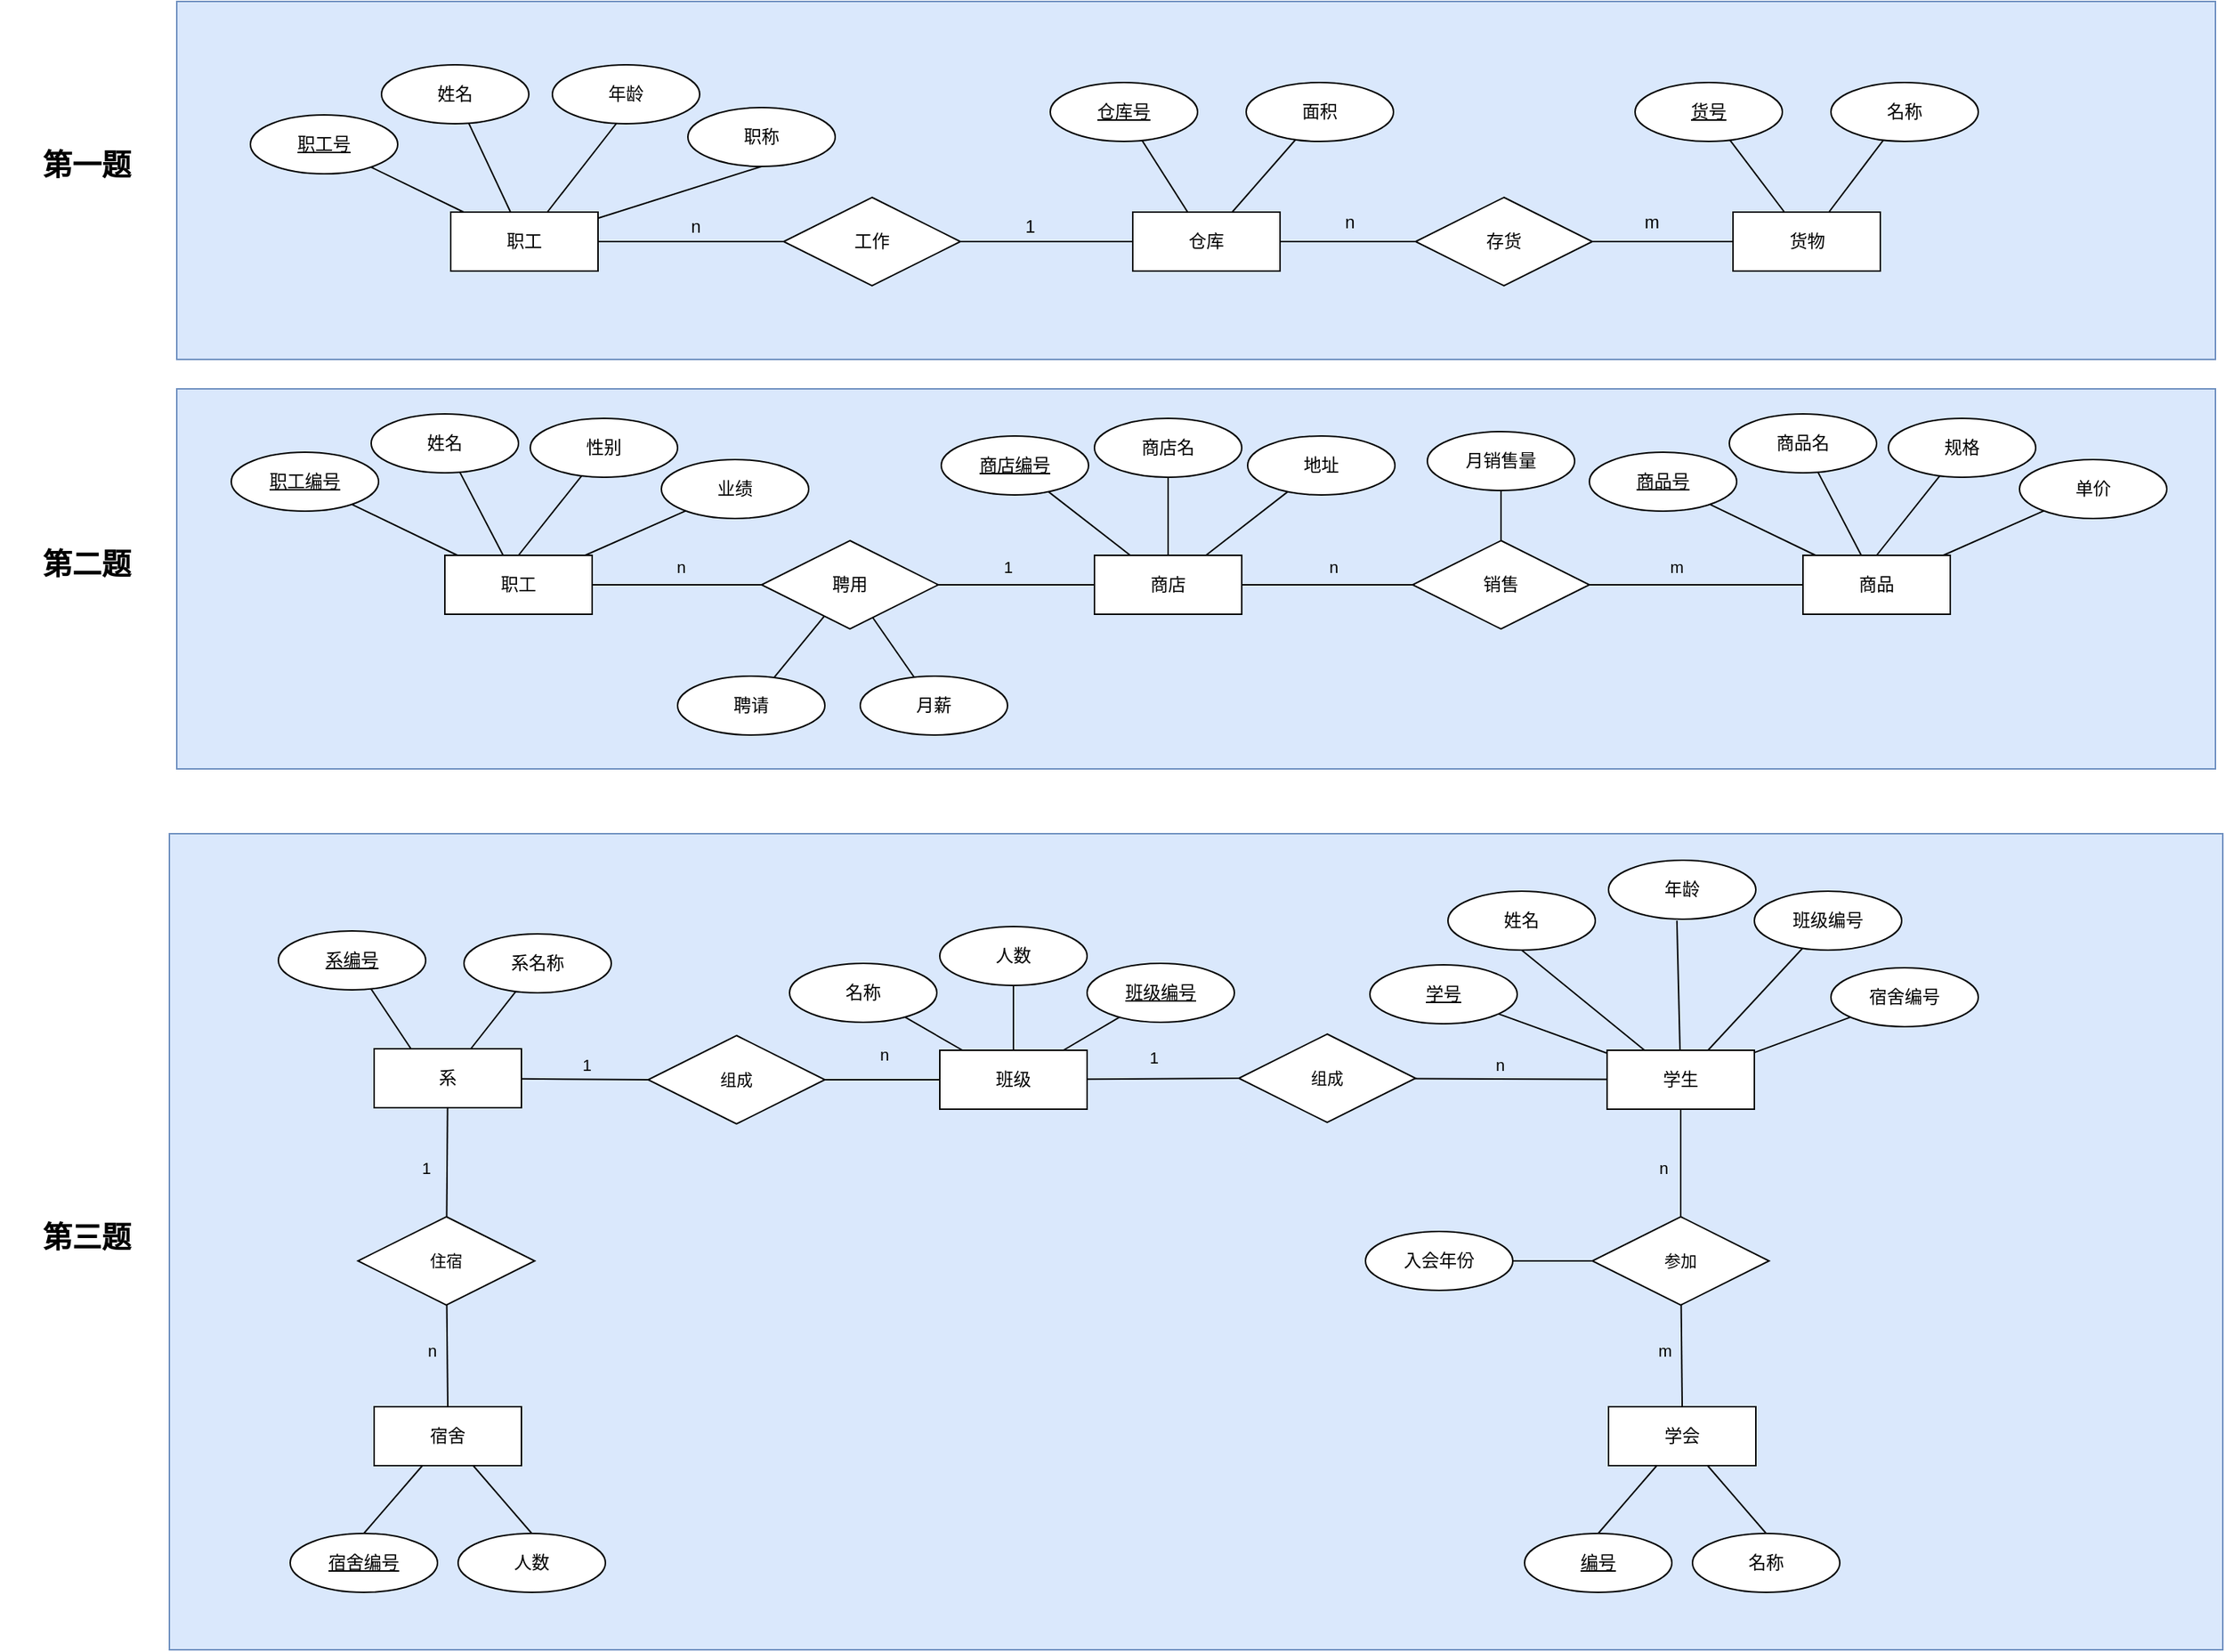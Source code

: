 <mxfile version="22.0.4" type="github">
  <diagram id="R2lEEEUBdFMjLlhIrx00" name="Page-1">
    <mxGraphModel dx="3280" dy="1222" grid="0" gridSize="10" guides="1" tooltips="1" connect="1" arrows="1" fold="1" page="0" pageScale="1" pageWidth="850" pageHeight="1100" math="0" shadow="0" extFonts="Permanent Marker^https://fonts.googleapis.com/css?family=Permanent+Marker">
      <root>
        <mxCell id="0" />
        <mxCell id="1" parent="0" />
        <mxCell id="yNepVTyXVlZ3SeK7l-Qs-6" value="" style="rounded=0;whiteSpace=wrap;html=1;fillColor=#dae8fc;strokeColor=#6c8ebf;" vertex="1" parent="1">
          <mxGeometry x="-1083" y="691" width="1394" height="554" as="geometry" />
        </mxCell>
        <mxCell id="yNepVTyXVlZ3SeK7l-Qs-5" value="" style="rounded=0;whiteSpace=wrap;html=1;fillColor=#dae8fc;strokeColor=#6c8ebf;" vertex="1" parent="1">
          <mxGeometry x="-1078" y="389" width="1384" height="258" as="geometry" />
        </mxCell>
        <mxCell id="yNepVTyXVlZ3SeK7l-Qs-4" value="" style="rounded=0;whiteSpace=wrap;html=1;fillColor=#dae8fc;strokeColor=#6c8ebf;" vertex="1" parent="1">
          <mxGeometry x="-1078" y="126" width="1384" height="243" as="geometry" />
        </mxCell>
        <mxCell id="lbiJdHwen5PBFrmT2Bng-1" value="仓库号" style="ellipse;whiteSpace=wrap;html=1;align=center;fontStyle=4" parent="1" vertex="1">
          <mxGeometry x="-485" y="181" width="100" height="40" as="geometry" />
        </mxCell>
        <mxCell id="lbiJdHwen5PBFrmT2Bng-4" style="rounded=0;orthogonalLoop=1;jettySize=auto;html=1;endArrow=none;endFill=0;" parent="1" source="lbiJdHwen5PBFrmT2Bng-2" target="lbiJdHwen5PBFrmT2Bng-1" edge="1">
          <mxGeometry relative="1" as="geometry" />
        </mxCell>
        <mxCell id="lbiJdHwen5PBFrmT2Bng-6" style="rounded=0;orthogonalLoop=1;jettySize=auto;html=1;endArrow=none;endFill=0;" parent="1" source="lbiJdHwen5PBFrmT2Bng-2" target="lbiJdHwen5PBFrmT2Bng-3" edge="1">
          <mxGeometry relative="1" as="geometry" />
        </mxCell>
        <mxCell id="lbiJdHwen5PBFrmT2Bng-30" style="edgeStyle=orthogonalEdgeStyle;rounded=0;orthogonalLoop=1;jettySize=auto;html=1;endArrow=none;endFill=0;" parent="1" source="lbiJdHwen5PBFrmT2Bng-2" target="lbiJdHwen5PBFrmT2Bng-29" edge="1">
          <mxGeometry relative="1" as="geometry">
            <mxPoint x="-270" y="291" as="targetPoint" />
          </mxGeometry>
        </mxCell>
        <mxCell id="lbiJdHwen5PBFrmT2Bng-2" value="仓库" style="whiteSpace=wrap;html=1;align=center;" parent="1" vertex="1">
          <mxGeometry x="-429" y="269" width="100" height="40" as="geometry" />
        </mxCell>
        <mxCell id="lbiJdHwen5PBFrmT2Bng-3" value="面积" style="ellipse;whiteSpace=wrap;html=1;align=center;" parent="1" vertex="1">
          <mxGeometry x="-352" y="181" width="100" height="40" as="geometry" />
        </mxCell>
        <mxCell id="lbiJdHwen5PBFrmT2Bng-7" value="货号" style="ellipse;whiteSpace=wrap;html=1;align=center;fontStyle=4" parent="1" vertex="1">
          <mxGeometry x="-88" y="181" width="100" height="40" as="geometry" />
        </mxCell>
        <mxCell id="lbiJdHwen5PBFrmT2Bng-8" style="rounded=0;orthogonalLoop=1;jettySize=auto;html=1;endArrow=none;endFill=0;" parent="1" source="lbiJdHwen5PBFrmT2Bng-10" target="lbiJdHwen5PBFrmT2Bng-7" edge="1">
          <mxGeometry relative="1" as="geometry" />
        </mxCell>
        <mxCell id="lbiJdHwen5PBFrmT2Bng-9" style="rounded=0;orthogonalLoop=1;jettySize=auto;html=1;endArrow=none;endFill=0;" parent="1" source="lbiJdHwen5PBFrmT2Bng-10" target="lbiJdHwen5PBFrmT2Bng-11" edge="1">
          <mxGeometry relative="1" as="geometry" />
        </mxCell>
        <mxCell id="lbiJdHwen5PBFrmT2Bng-10" value="货物" style="whiteSpace=wrap;html=1;align=center;" parent="1" vertex="1">
          <mxGeometry x="-21.5" y="269" width="100" height="40" as="geometry" />
        </mxCell>
        <mxCell id="lbiJdHwen5PBFrmT2Bng-11" value="名称" style="ellipse;whiteSpace=wrap;html=1;align=center;" parent="1" vertex="1">
          <mxGeometry x="45" y="181" width="100" height="40" as="geometry" />
        </mxCell>
        <mxCell id="lbiJdHwen5PBFrmT2Bng-31" style="edgeStyle=orthogonalEdgeStyle;rounded=0;orthogonalLoop=1;jettySize=auto;html=1;entryX=0;entryY=0.5;entryDx=0;entryDy=0;endArrow=none;endFill=0;" parent="1" source="lbiJdHwen5PBFrmT2Bng-29" target="lbiJdHwen5PBFrmT2Bng-10" edge="1">
          <mxGeometry relative="1" as="geometry" />
        </mxCell>
        <mxCell id="lbiJdHwen5PBFrmT2Bng-29" value="存货" style="shape=rhombus;perimeter=rhombusPerimeter;whiteSpace=wrap;html=1;align=center;" parent="1" vertex="1">
          <mxGeometry x="-237" y="259" width="120" height="60" as="geometry" />
        </mxCell>
        <mxCell id="lbiJdHwen5PBFrmT2Bng-33" style="edgeStyle=orthogonalEdgeStyle;rounded=0;orthogonalLoop=1;jettySize=auto;html=1;endArrow=none;endFill=0;" parent="1" source="lbiJdHwen5PBFrmT2Bng-32" target="lbiJdHwen5PBFrmT2Bng-2" edge="1">
          <mxGeometry relative="1" as="geometry" />
        </mxCell>
        <mxCell id="lbiJdHwen5PBFrmT2Bng-32" value="工作" style="shape=rhombus;perimeter=rhombusPerimeter;whiteSpace=wrap;html=1;align=center;" parent="1" vertex="1">
          <mxGeometry x="-666" y="259" width="120" height="60" as="geometry" />
        </mxCell>
        <mxCell id="lbiJdHwen5PBFrmT2Bng-34" value="职工号" style="ellipse;whiteSpace=wrap;html=1;align=center;fontStyle=4" parent="1" vertex="1">
          <mxGeometry x="-1028" y="203" width="100" height="40" as="geometry" />
        </mxCell>
        <mxCell id="lbiJdHwen5PBFrmT2Bng-35" style="rounded=0;orthogonalLoop=1;jettySize=auto;html=1;endArrow=none;endFill=0;" parent="1" source="lbiJdHwen5PBFrmT2Bng-39" target="lbiJdHwen5PBFrmT2Bng-34" edge="1">
          <mxGeometry relative="1" as="geometry" />
        </mxCell>
        <mxCell id="lbiJdHwen5PBFrmT2Bng-36" style="rounded=0;orthogonalLoop=1;jettySize=auto;html=1;endArrow=none;endFill=0;" parent="1" source="lbiJdHwen5PBFrmT2Bng-39" target="lbiJdHwen5PBFrmT2Bng-40" edge="1">
          <mxGeometry relative="1" as="geometry" />
        </mxCell>
        <mxCell id="lbiJdHwen5PBFrmT2Bng-37" style="rounded=0;orthogonalLoop=1;jettySize=auto;html=1;entryX=0.434;entryY=0.997;entryDx=0;entryDy=0;entryPerimeter=0;endArrow=none;endFill=0;" parent="1" source="lbiJdHwen5PBFrmT2Bng-39" target="lbiJdHwen5PBFrmT2Bng-41" edge="1">
          <mxGeometry relative="1" as="geometry" />
        </mxCell>
        <mxCell id="lbiJdHwen5PBFrmT2Bng-38" style="rounded=0;orthogonalLoop=1;jettySize=auto;html=1;entryX=0.5;entryY=1;entryDx=0;entryDy=0;endArrow=none;endFill=0;" parent="1" source="lbiJdHwen5PBFrmT2Bng-39" target="lbiJdHwen5PBFrmT2Bng-42" edge="1">
          <mxGeometry relative="1" as="geometry">
            <mxPoint x="-587" y="230" as="targetPoint" />
          </mxGeometry>
        </mxCell>
        <mxCell id="lbiJdHwen5PBFrmT2Bng-43" style="edgeStyle=orthogonalEdgeStyle;rounded=0;orthogonalLoop=1;jettySize=auto;html=1;entryX=0;entryY=0.5;entryDx=0;entryDy=0;endArrow=none;endFill=0;" parent="1" source="lbiJdHwen5PBFrmT2Bng-39" target="lbiJdHwen5PBFrmT2Bng-32" edge="1">
          <mxGeometry relative="1" as="geometry" />
        </mxCell>
        <mxCell id="lbiJdHwen5PBFrmT2Bng-39" value="职工" style="whiteSpace=wrap;html=1;align=center;" parent="1" vertex="1">
          <mxGeometry x="-892" y="269" width="100" height="40" as="geometry" />
        </mxCell>
        <mxCell id="lbiJdHwen5PBFrmT2Bng-40" value="姓名" style="ellipse;whiteSpace=wrap;html=1;align=center;" parent="1" vertex="1">
          <mxGeometry x="-939" y="169" width="100" height="40" as="geometry" />
        </mxCell>
        <mxCell id="lbiJdHwen5PBFrmT2Bng-41" value="年龄" style="ellipse;whiteSpace=wrap;html=1;align=center;" parent="1" vertex="1">
          <mxGeometry x="-823" y="169" width="100" height="40" as="geometry" />
        </mxCell>
        <mxCell id="lbiJdHwen5PBFrmT2Bng-42" value="职称" style="ellipse;whiteSpace=wrap;html=1;align=center;" parent="1" vertex="1">
          <mxGeometry x="-731" y="198" width="100" height="40" as="geometry" />
        </mxCell>
        <mxCell id="lbiJdHwen5PBFrmT2Bng-44" value="1" style="text;html=1;align=center;verticalAlign=middle;resizable=0;points=[];autosize=1;strokeColor=none;fillColor=none;" parent="1" vertex="1">
          <mxGeometry x="-512" y="266" width="25" height="26" as="geometry" />
        </mxCell>
        <mxCell id="lbiJdHwen5PBFrmT2Bng-45" value="n" style="text;html=1;align=center;verticalAlign=middle;resizable=0;points=[];autosize=1;strokeColor=none;fillColor=none;" parent="1" vertex="1">
          <mxGeometry x="-739" y="266" width="25" height="26" as="geometry" />
        </mxCell>
        <mxCell id="lbiJdHwen5PBFrmT2Bng-46" value="n" style="text;html=1;align=center;verticalAlign=middle;resizable=0;points=[];autosize=1;strokeColor=none;fillColor=none;" parent="1" vertex="1">
          <mxGeometry x="-295" y="263" width="25" height="26" as="geometry" />
        </mxCell>
        <mxCell id="lbiJdHwen5PBFrmT2Bng-47" value="m" style="text;html=1;align=center;verticalAlign=middle;resizable=0;points=[];autosize=1;strokeColor=none;fillColor=none;" parent="1" vertex="1">
          <mxGeometry x="-91" y="263" width="28" height="26" as="geometry" />
        </mxCell>
        <mxCell id="lbiJdHwen5PBFrmT2Bng-75" style="edgeStyle=none;shape=connector;rounded=0;orthogonalLoop=1;jettySize=auto;html=1;entryX=0;entryY=0.5;entryDx=0;entryDy=0;labelBackgroundColor=default;strokeColor=default;fontFamily=Helvetica;fontSize=11;fontColor=default;endArrow=none;endFill=0;" parent="1" source="lbiJdHwen5PBFrmT2Bng-48" target="lbiJdHwen5PBFrmT2Bng-74" edge="1">
          <mxGeometry relative="1" as="geometry" />
        </mxCell>
        <mxCell id="lbiJdHwen5PBFrmT2Bng-91" style="edgeStyle=none;shape=connector;rounded=0;orthogonalLoop=1;jettySize=auto;html=1;labelBackgroundColor=default;strokeColor=default;fontFamily=Helvetica;fontSize=11;fontColor=default;endArrow=none;endFill=0;" parent="1" source="lbiJdHwen5PBFrmT2Bng-48" target="lbiJdHwen5PBFrmT2Bng-90" edge="1">
          <mxGeometry relative="1" as="geometry" />
        </mxCell>
        <mxCell id="lbiJdHwen5PBFrmT2Bng-48" value="商店" style="whiteSpace=wrap;html=1;align=center;" parent="1" vertex="1">
          <mxGeometry x="-455" y="502" width="100" height="40" as="geometry" />
        </mxCell>
        <mxCell id="lbiJdHwen5PBFrmT2Bng-52" style="rounded=0;orthogonalLoop=1;jettySize=auto;html=1;endArrow=none;endFill=0;" parent="1" source="lbiJdHwen5PBFrmT2Bng-49" target="lbiJdHwen5PBFrmT2Bng-48" edge="1">
          <mxGeometry relative="1" as="geometry" />
        </mxCell>
        <mxCell id="lbiJdHwen5PBFrmT2Bng-49" value="商店编号" style="ellipse;whiteSpace=wrap;html=1;align=center;fontStyle=4" parent="1" vertex="1">
          <mxGeometry x="-559" y="421" width="100" height="40" as="geometry" />
        </mxCell>
        <mxCell id="lbiJdHwen5PBFrmT2Bng-53" style="rounded=0;orthogonalLoop=1;jettySize=auto;html=1;endArrow=none;endFill=0;" parent="1" source="lbiJdHwen5PBFrmT2Bng-50" target="lbiJdHwen5PBFrmT2Bng-48" edge="1">
          <mxGeometry relative="1" as="geometry" />
        </mxCell>
        <mxCell id="lbiJdHwen5PBFrmT2Bng-50" value="商店名" style="ellipse;whiteSpace=wrap;html=1;align=center;" parent="1" vertex="1">
          <mxGeometry x="-455" y="409" width="100" height="40" as="geometry" />
        </mxCell>
        <mxCell id="lbiJdHwen5PBFrmT2Bng-54" style="rounded=0;orthogonalLoop=1;jettySize=auto;html=1;endArrow=none;endFill=0;" parent="1" source="lbiJdHwen5PBFrmT2Bng-51" target="lbiJdHwen5PBFrmT2Bng-48" edge="1">
          <mxGeometry relative="1" as="geometry" />
        </mxCell>
        <mxCell id="lbiJdHwen5PBFrmT2Bng-51" value="地址" style="ellipse;whiteSpace=wrap;html=1;align=center;" parent="1" vertex="1">
          <mxGeometry x="-351" y="421" width="100" height="40" as="geometry" />
        </mxCell>
        <mxCell id="lbiJdHwen5PBFrmT2Bng-55" value="商品" style="whiteSpace=wrap;html=1;align=center;" parent="1" vertex="1">
          <mxGeometry x="26" y="502" width="100" height="40" as="geometry" />
        </mxCell>
        <mxCell id="lbiJdHwen5PBFrmT2Bng-62" style="edgeStyle=none;shape=connector;rounded=0;orthogonalLoop=1;jettySize=auto;html=1;labelBackgroundColor=default;strokeColor=default;fontFamily=Helvetica;fontSize=11;fontColor=default;endArrow=none;endFill=0;" parent="1" source="lbiJdHwen5PBFrmT2Bng-56" target="lbiJdHwen5PBFrmT2Bng-55" edge="1">
          <mxGeometry relative="1" as="geometry" />
        </mxCell>
        <mxCell id="lbiJdHwen5PBFrmT2Bng-56" value="商品号" style="ellipse;whiteSpace=wrap;html=1;align=center;fontStyle=4" parent="1" vertex="1">
          <mxGeometry x="-119" y="432" width="100" height="40" as="geometry" />
        </mxCell>
        <mxCell id="lbiJdHwen5PBFrmT2Bng-64" style="edgeStyle=none;shape=connector;rounded=0;orthogonalLoop=1;jettySize=auto;html=1;labelBackgroundColor=default;strokeColor=default;fontFamily=Helvetica;fontSize=11;fontColor=default;endArrow=none;endFill=0;" parent="1" source="lbiJdHwen5PBFrmT2Bng-57" target="lbiJdHwen5PBFrmT2Bng-55" edge="1">
          <mxGeometry relative="1" as="geometry" />
        </mxCell>
        <mxCell id="lbiJdHwen5PBFrmT2Bng-57" value="商品名" style="ellipse;whiteSpace=wrap;html=1;align=center;" parent="1" vertex="1">
          <mxGeometry x="-24" y="406" width="100" height="40" as="geometry" />
        </mxCell>
        <mxCell id="lbiJdHwen5PBFrmT2Bng-60" style="rounded=0;orthogonalLoop=1;jettySize=auto;html=1;entryX=0.5;entryY=0;entryDx=0;entryDy=0;strokeColor=default;endArrow=none;endFill=0;" parent="1" source="lbiJdHwen5PBFrmT2Bng-58" target="lbiJdHwen5PBFrmT2Bng-55" edge="1">
          <mxGeometry relative="1" as="geometry" />
        </mxCell>
        <mxCell id="lbiJdHwen5PBFrmT2Bng-58" value="规格" style="ellipse;whiteSpace=wrap;html=1;align=center;" parent="1" vertex="1">
          <mxGeometry x="84" y="409" width="100" height="40" as="geometry" />
        </mxCell>
        <mxCell id="lbiJdHwen5PBFrmT2Bng-63" style="edgeStyle=none;shape=connector;rounded=0;orthogonalLoop=1;jettySize=auto;html=1;labelBackgroundColor=default;strokeColor=default;fontFamily=Helvetica;fontSize=11;fontColor=default;endArrow=none;endFill=0;" parent="1" source="lbiJdHwen5PBFrmT2Bng-59" target="lbiJdHwen5PBFrmT2Bng-55" edge="1">
          <mxGeometry relative="1" as="geometry" />
        </mxCell>
        <mxCell id="lbiJdHwen5PBFrmT2Bng-59" value="单价" style="ellipse;whiteSpace=wrap;html=1;align=center;" parent="1" vertex="1">
          <mxGeometry x="173" y="437" width="100" height="40" as="geometry" />
        </mxCell>
        <mxCell id="lbiJdHwen5PBFrmT2Bng-76" style="edgeStyle=none;shape=connector;rounded=0;orthogonalLoop=1;jettySize=auto;html=1;entryX=0;entryY=0.5;entryDx=0;entryDy=0;labelBackgroundColor=default;strokeColor=default;fontFamily=Helvetica;fontSize=11;fontColor=default;endArrow=none;endFill=0;" parent="1" source="lbiJdHwen5PBFrmT2Bng-74" target="lbiJdHwen5PBFrmT2Bng-55" edge="1">
          <mxGeometry relative="1" as="geometry" />
        </mxCell>
        <mxCell id="lbiJdHwen5PBFrmT2Bng-74" value="销售" style="shape=rhombus;perimeter=rhombusPerimeter;whiteSpace=wrap;html=1;align=center;" parent="1" vertex="1">
          <mxGeometry x="-239" y="492" width="120" height="60" as="geometry" />
        </mxCell>
        <mxCell id="lbiJdHwen5PBFrmT2Bng-78" style="edgeStyle=none;shape=connector;rounded=0;orthogonalLoop=1;jettySize=auto;html=1;labelBackgroundColor=default;strokeColor=default;fontFamily=Helvetica;fontSize=11;fontColor=default;endArrow=none;endFill=0;" parent="1" source="lbiJdHwen5PBFrmT2Bng-77" target="lbiJdHwen5PBFrmT2Bng-74" edge="1">
          <mxGeometry relative="1" as="geometry" />
        </mxCell>
        <mxCell id="lbiJdHwen5PBFrmT2Bng-77" value="月销售量" style="ellipse;whiteSpace=wrap;html=1;align=center;" parent="1" vertex="1">
          <mxGeometry x="-229" y="418" width="100" height="40" as="geometry" />
        </mxCell>
        <mxCell id="lbiJdHwen5PBFrmT2Bng-79" value="n" style="text;html=1;align=center;verticalAlign=middle;resizable=0;points=[];autosize=1;strokeColor=none;fillColor=none;fontSize=11;fontFamily=Helvetica;fontColor=default;" parent="1" vertex="1">
          <mxGeometry x="-306" y="497" width="25" height="26" as="geometry" />
        </mxCell>
        <mxCell id="lbiJdHwen5PBFrmT2Bng-80" value="m" style="text;html=1;align=center;verticalAlign=middle;resizable=0;points=[];autosize=1;strokeColor=none;fillColor=none;fontSize=11;fontFamily=Helvetica;fontColor=default;" parent="1" vertex="1">
          <mxGeometry x="-74" y="497" width="28" height="26" as="geometry" />
        </mxCell>
        <mxCell id="lbiJdHwen5PBFrmT2Bng-81" value="职工" style="whiteSpace=wrap;html=1;align=center;" parent="1" vertex="1">
          <mxGeometry x="-896" y="502" width="100" height="40" as="geometry" />
        </mxCell>
        <mxCell id="lbiJdHwen5PBFrmT2Bng-82" style="edgeStyle=none;shape=connector;rounded=0;orthogonalLoop=1;jettySize=auto;html=1;labelBackgroundColor=default;strokeColor=default;fontFamily=Helvetica;fontSize=11;fontColor=default;endArrow=none;endFill=0;" parent="1" source="lbiJdHwen5PBFrmT2Bng-83" target="lbiJdHwen5PBFrmT2Bng-81" edge="1">
          <mxGeometry relative="1" as="geometry" />
        </mxCell>
        <mxCell id="lbiJdHwen5PBFrmT2Bng-83" value="职工编号" style="ellipse;whiteSpace=wrap;html=1;align=center;fontStyle=4" parent="1" vertex="1">
          <mxGeometry x="-1041" y="432" width="100" height="40" as="geometry" />
        </mxCell>
        <mxCell id="lbiJdHwen5PBFrmT2Bng-84" style="edgeStyle=none;shape=connector;rounded=0;orthogonalLoop=1;jettySize=auto;html=1;labelBackgroundColor=default;strokeColor=default;fontFamily=Helvetica;fontSize=11;fontColor=default;endArrow=none;endFill=0;" parent="1" source="lbiJdHwen5PBFrmT2Bng-85" target="lbiJdHwen5PBFrmT2Bng-81" edge="1">
          <mxGeometry relative="1" as="geometry" />
        </mxCell>
        <mxCell id="lbiJdHwen5PBFrmT2Bng-85" value="姓名" style="ellipse;whiteSpace=wrap;html=1;align=center;" parent="1" vertex="1">
          <mxGeometry x="-946" y="406" width="100" height="40" as="geometry" />
        </mxCell>
        <mxCell id="lbiJdHwen5PBFrmT2Bng-86" style="rounded=0;orthogonalLoop=1;jettySize=auto;html=1;entryX=0.5;entryY=0;entryDx=0;entryDy=0;strokeColor=default;endArrow=none;endFill=0;" parent="1" source="lbiJdHwen5PBFrmT2Bng-87" target="lbiJdHwen5PBFrmT2Bng-81" edge="1">
          <mxGeometry relative="1" as="geometry" />
        </mxCell>
        <mxCell id="lbiJdHwen5PBFrmT2Bng-87" value="性别" style="ellipse;whiteSpace=wrap;html=1;align=center;" parent="1" vertex="1">
          <mxGeometry x="-838" y="409" width="100" height="40" as="geometry" />
        </mxCell>
        <mxCell id="lbiJdHwen5PBFrmT2Bng-88" style="edgeStyle=none;shape=connector;rounded=0;orthogonalLoop=1;jettySize=auto;html=1;labelBackgroundColor=default;strokeColor=default;fontFamily=Helvetica;fontSize=11;fontColor=default;endArrow=none;endFill=0;" parent="1" source="lbiJdHwen5PBFrmT2Bng-89" target="lbiJdHwen5PBFrmT2Bng-81" edge="1">
          <mxGeometry relative="1" as="geometry" />
        </mxCell>
        <mxCell id="lbiJdHwen5PBFrmT2Bng-89" value="业绩" style="ellipse;whiteSpace=wrap;html=1;align=center;" parent="1" vertex="1">
          <mxGeometry x="-749" y="437" width="100" height="40" as="geometry" />
        </mxCell>
        <mxCell id="lbiJdHwen5PBFrmT2Bng-92" style="edgeStyle=none;shape=connector;rounded=0;orthogonalLoop=1;jettySize=auto;html=1;entryX=1;entryY=0.5;entryDx=0;entryDy=0;labelBackgroundColor=default;strokeColor=default;fontFamily=Helvetica;fontSize=11;fontColor=default;endArrow=none;endFill=0;" parent="1" source="lbiJdHwen5PBFrmT2Bng-90" target="lbiJdHwen5PBFrmT2Bng-81" edge="1">
          <mxGeometry relative="1" as="geometry" />
        </mxCell>
        <mxCell id="lbiJdHwen5PBFrmT2Bng-95" style="edgeStyle=none;shape=connector;rounded=0;orthogonalLoop=1;jettySize=auto;html=1;labelBackgroundColor=default;strokeColor=default;fontFamily=Helvetica;fontSize=11;fontColor=default;endArrow=none;endFill=0;" parent="1" source="lbiJdHwen5PBFrmT2Bng-90" target="lbiJdHwen5PBFrmT2Bng-93" edge="1">
          <mxGeometry relative="1" as="geometry" />
        </mxCell>
        <mxCell id="lbiJdHwen5PBFrmT2Bng-96" style="edgeStyle=none;shape=connector;rounded=0;orthogonalLoop=1;jettySize=auto;html=1;labelBackgroundColor=default;strokeColor=default;fontFamily=Helvetica;fontSize=11;fontColor=default;endArrow=none;endFill=0;" parent="1" source="lbiJdHwen5PBFrmT2Bng-90" target="lbiJdHwen5PBFrmT2Bng-94" edge="1">
          <mxGeometry relative="1" as="geometry" />
        </mxCell>
        <mxCell id="lbiJdHwen5PBFrmT2Bng-90" value="聘用" style="shape=rhombus;perimeter=rhombusPerimeter;whiteSpace=wrap;html=1;align=center;" parent="1" vertex="1">
          <mxGeometry x="-681" y="492" width="120" height="60" as="geometry" />
        </mxCell>
        <mxCell id="lbiJdHwen5PBFrmT2Bng-93" value="聘请" style="ellipse;whiteSpace=wrap;html=1;align=center;" parent="1" vertex="1">
          <mxGeometry x="-738" y="584" width="100" height="40" as="geometry" />
        </mxCell>
        <mxCell id="lbiJdHwen5PBFrmT2Bng-94" value="月薪" style="ellipse;whiteSpace=wrap;html=1;align=center;" parent="1" vertex="1">
          <mxGeometry x="-614" y="584" width="100" height="40" as="geometry" />
        </mxCell>
        <mxCell id="lbiJdHwen5PBFrmT2Bng-98" value="1" style="text;html=1;align=center;verticalAlign=middle;resizable=0;points=[];autosize=1;strokeColor=none;fillColor=none;fontSize=11;fontFamily=Helvetica;fontColor=default;" parent="1" vertex="1">
          <mxGeometry x="-527" y="497" width="25" height="26" as="geometry" />
        </mxCell>
        <mxCell id="lbiJdHwen5PBFrmT2Bng-99" value="n" style="text;html=1;align=center;verticalAlign=middle;resizable=0;points=[];autosize=1;strokeColor=none;fillColor=none;fontSize=11;fontFamily=Helvetica;fontColor=default;" parent="1" vertex="1">
          <mxGeometry x="-749" y="497" width="25" height="26" as="geometry" />
        </mxCell>
        <mxCell id="lbiJdHwen5PBFrmT2Bng-112" style="edgeStyle=none;shape=connector;rounded=0;orthogonalLoop=1;jettySize=auto;html=1;entryX=0;entryY=0.5;entryDx=0;entryDy=0;labelBackgroundColor=default;strokeColor=default;fontFamily=Helvetica;fontSize=11;fontColor=default;endArrow=none;endFill=0;" parent="1" source="lbiJdHwen5PBFrmT2Bng-101" target="lbiJdHwen5PBFrmT2Bng-111" edge="1">
          <mxGeometry relative="1" as="geometry" />
        </mxCell>
        <mxCell id="lbiJdHwen5PBFrmT2Bng-164" style="edgeStyle=none;shape=connector;rounded=0;orthogonalLoop=1;jettySize=auto;html=1;labelBackgroundColor=default;strokeColor=default;fontFamily=Helvetica;fontSize=11;fontColor=default;endArrow=none;endFill=0;" parent="1" source="lbiJdHwen5PBFrmT2Bng-101" target="lbiJdHwen5PBFrmT2Bng-162" edge="1">
          <mxGeometry relative="1" as="geometry" />
        </mxCell>
        <mxCell id="lbiJdHwen5PBFrmT2Bng-101" value="系" style="whiteSpace=wrap;html=1;align=center;" parent="1" vertex="1">
          <mxGeometry x="-944" y="837" width="100" height="40" as="geometry" />
        </mxCell>
        <mxCell id="lbiJdHwen5PBFrmT2Bng-140" style="edgeStyle=none;shape=connector;rounded=0;orthogonalLoop=1;jettySize=auto;html=1;entryX=0.5;entryY=1;entryDx=0;entryDy=0;labelBackgroundColor=default;strokeColor=default;fontFamily=Helvetica;fontSize=11;fontColor=default;endArrow=none;endFill=0;" parent="1" source="lbiJdHwen5PBFrmT2Bng-102" target="lbiJdHwen5PBFrmT2Bng-130" edge="1">
          <mxGeometry relative="1" as="geometry" />
        </mxCell>
        <mxCell id="lbiJdHwen5PBFrmT2Bng-152" style="edgeStyle=none;shape=connector;rounded=0;orthogonalLoop=1;jettySize=auto;html=1;labelBackgroundColor=default;strokeColor=default;fontFamily=Helvetica;fontSize=11;fontColor=default;endArrow=none;endFill=0;" parent="1" source="lbiJdHwen5PBFrmT2Bng-102" target="lbiJdHwen5PBFrmT2Bng-151" edge="1">
          <mxGeometry relative="1" as="geometry" />
        </mxCell>
        <mxCell id="lbiJdHwen5PBFrmT2Bng-102" value="学生" style="whiteSpace=wrap;html=1;align=center;" parent="1" vertex="1">
          <mxGeometry x="-107" y="838" width="100" height="40" as="geometry" />
        </mxCell>
        <mxCell id="lbiJdHwen5PBFrmT2Bng-116" style="edgeStyle=none;shape=connector;rounded=0;orthogonalLoop=1;jettySize=auto;html=1;labelBackgroundColor=default;strokeColor=default;fontFamily=Helvetica;fontSize=11;fontColor=default;endArrow=none;endFill=0;entryX=0;entryY=0.5;entryDx=0;entryDy=0;" parent="1" source="lbiJdHwen5PBFrmT2Bng-103" target="lbiJdHwen5PBFrmT2Bng-115" edge="1">
          <mxGeometry relative="1" as="geometry">
            <mxPoint x="-387.096" y="858" as="targetPoint" />
          </mxGeometry>
        </mxCell>
        <mxCell id="lbiJdHwen5PBFrmT2Bng-103" value="班级" style="whiteSpace=wrap;html=1;align=center;" parent="1" vertex="1">
          <mxGeometry x="-560" y="838" width="100" height="40" as="geometry" />
        </mxCell>
        <mxCell id="lbiJdHwen5PBFrmT2Bng-148" style="edgeStyle=none;shape=connector;rounded=0;orthogonalLoop=1;jettySize=auto;html=1;entryX=0.5;entryY=0;entryDx=0;entryDy=0;labelBackgroundColor=default;strokeColor=default;fontFamily=Helvetica;fontSize=11;fontColor=default;endArrow=none;endFill=0;" parent="1" source="lbiJdHwen5PBFrmT2Bng-104" target="lbiJdHwen5PBFrmT2Bng-147" edge="1">
          <mxGeometry relative="1" as="geometry" />
        </mxCell>
        <mxCell id="lbiJdHwen5PBFrmT2Bng-149" style="edgeStyle=none;shape=connector;rounded=0;orthogonalLoop=1;jettySize=auto;html=1;entryX=0.5;entryY=0;entryDx=0;entryDy=0;labelBackgroundColor=default;strokeColor=default;fontFamily=Helvetica;fontSize=11;fontColor=default;endArrow=none;endFill=0;" parent="1" source="lbiJdHwen5PBFrmT2Bng-104" target="lbiJdHwen5PBFrmT2Bng-145" edge="1">
          <mxGeometry relative="1" as="geometry" />
        </mxCell>
        <mxCell id="lbiJdHwen5PBFrmT2Bng-104" value="学会" style="whiteSpace=wrap;html=1;align=center;" parent="1" vertex="1">
          <mxGeometry x="-106" y="1080" width="100" height="40" as="geometry" />
        </mxCell>
        <mxCell id="lbiJdHwen5PBFrmT2Bng-110" style="edgeStyle=none;shape=connector;rounded=0;orthogonalLoop=1;jettySize=auto;html=1;entryX=0.25;entryY=0;entryDx=0;entryDy=0;labelBackgroundColor=default;strokeColor=default;fontFamily=Helvetica;fontSize=11;fontColor=default;endArrow=none;endFill=0;" parent="1" source="lbiJdHwen5PBFrmT2Bng-106" target="lbiJdHwen5PBFrmT2Bng-101" edge="1">
          <mxGeometry relative="1" as="geometry" />
        </mxCell>
        <mxCell id="lbiJdHwen5PBFrmT2Bng-106" value="系编号" style="ellipse;whiteSpace=wrap;html=1;align=center;fontStyle=4" parent="1" vertex="1">
          <mxGeometry x="-1009" y="757" width="100" height="40" as="geometry" />
        </mxCell>
        <mxCell id="lbiJdHwen5PBFrmT2Bng-109" style="edgeStyle=none;shape=connector;rounded=0;orthogonalLoop=1;jettySize=auto;html=1;labelBackgroundColor=default;strokeColor=default;fontFamily=Helvetica;fontSize=11;fontColor=default;endArrow=none;endFill=0;" parent="1" source="lbiJdHwen5PBFrmT2Bng-107" target="lbiJdHwen5PBFrmT2Bng-101" edge="1">
          <mxGeometry relative="1" as="geometry" />
        </mxCell>
        <mxCell id="lbiJdHwen5PBFrmT2Bng-107" value="系名称" style="ellipse;whiteSpace=wrap;html=1;align=center;" parent="1" vertex="1">
          <mxGeometry x="-883" y="759" width="100" height="40" as="geometry" />
        </mxCell>
        <mxCell id="lbiJdHwen5PBFrmT2Bng-113" style="edgeStyle=none;shape=connector;rounded=0;orthogonalLoop=1;jettySize=auto;html=1;labelBackgroundColor=default;strokeColor=default;fontFamily=Helvetica;fontSize=11;fontColor=default;endArrow=none;endFill=0;" parent="1" source="lbiJdHwen5PBFrmT2Bng-111" target="lbiJdHwen5PBFrmT2Bng-103" edge="1">
          <mxGeometry relative="1" as="geometry" />
        </mxCell>
        <mxCell id="lbiJdHwen5PBFrmT2Bng-111" value="组成" style="shape=rhombus;perimeter=rhombusPerimeter;whiteSpace=wrap;html=1;align=center;fontFamily=Helvetica;fontSize=11;fontColor=default;" parent="1" vertex="1">
          <mxGeometry x="-758" y="828" width="120" height="60" as="geometry" />
        </mxCell>
        <mxCell id="lbiJdHwen5PBFrmT2Bng-114" style="edgeStyle=none;shape=connector;rounded=0;orthogonalLoop=1;jettySize=auto;html=1;exitX=0.25;exitY=0;exitDx=0;exitDy=0;labelBackgroundColor=default;strokeColor=default;fontFamily=Helvetica;fontSize=11;fontColor=default;endArrow=none;endFill=0;" parent="1" source="lbiJdHwen5PBFrmT2Bng-102" target="lbiJdHwen5PBFrmT2Bng-102" edge="1">
          <mxGeometry relative="1" as="geometry" />
        </mxCell>
        <mxCell id="lbiJdHwen5PBFrmT2Bng-141" style="edgeStyle=none;shape=connector;rounded=0;orthogonalLoop=1;jettySize=auto;html=1;labelBackgroundColor=default;strokeColor=default;fontFamily=Helvetica;fontSize=11;fontColor=default;endArrow=none;endFill=0;" parent="1" source="lbiJdHwen5PBFrmT2Bng-115" target="lbiJdHwen5PBFrmT2Bng-102" edge="1">
          <mxGeometry relative="1" as="geometry" />
        </mxCell>
        <mxCell id="lbiJdHwen5PBFrmT2Bng-115" value="组成" style="shape=rhombus;perimeter=rhombusPerimeter;whiteSpace=wrap;html=1;align=center;fontFamily=Helvetica;fontSize=11;fontColor=default;" parent="1" vertex="1">
          <mxGeometry x="-357" y="827" width="120" height="60" as="geometry" />
        </mxCell>
        <mxCell id="lbiJdHwen5PBFrmT2Bng-118" value="1" style="text;html=1;align=center;verticalAlign=middle;resizable=0;points=[];autosize=1;strokeColor=none;fillColor=none;fontSize=11;fontFamily=Helvetica;fontColor=default;" parent="1" vertex="1">
          <mxGeometry x="-813" y="835" width="25" height="26" as="geometry" />
        </mxCell>
        <mxCell id="lbiJdHwen5PBFrmT2Bng-119" value="n" style="text;html=1;align=center;verticalAlign=middle;resizable=0;points=[];autosize=1;strokeColor=none;fillColor=none;fontSize=11;fontFamily=Helvetica;fontColor=default;" parent="1" vertex="1">
          <mxGeometry x="-611" y="828" width="25" height="26" as="geometry" />
        </mxCell>
        <mxCell id="lbiJdHwen5PBFrmT2Bng-124" style="edgeStyle=none;shape=connector;rounded=0;orthogonalLoop=1;jettySize=auto;html=1;labelBackgroundColor=default;strokeColor=default;fontFamily=Helvetica;fontSize=11;fontColor=default;endArrow=none;endFill=0;" parent="1" source="lbiJdHwen5PBFrmT2Bng-120" target="lbiJdHwen5PBFrmT2Bng-103" edge="1">
          <mxGeometry relative="1" as="geometry" />
        </mxCell>
        <mxCell id="lbiJdHwen5PBFrmT2Bng-120" value="名称" style="ellipse;whiteSpace=wrap;html=1;align=center;" parent="1" vertex="1">
          <mxGeometry x="-662" y="779" width="100" height="40" as="geometry" />
        </mxCell>
        <mxCell id="lbiJdHwen5PBFrmT2Bng-125" style="edgeStyle=none;shape=connector;rounded=0;orthogonalLoop=1;jettySize=auto;html=1;labelBackgroundColor=default;strokeColor=default;fontFamily=Helvetica;fontSize=11;fontColor=default;endArrow=none;endFill=0;" parent="1" source="lbiJdHwen5PBFrmT2Bng-121" target="lbiJdHwen5PBFrmT2Bng-103" edge="1">
          <mxGeometry relative="1" as="geometry" />
        </mxCell>
        <mxCell id="lbiJdHwen5PBFrmT2Bng-121" value="人数" style="ellipse;whiteSpace=wrap;html=1;align=center;" parent="1" vertex="1">
          <mxGeometry x="-560" y="754" width="100" height="40" as="geometry" />
        </mxCell>
        <mxCell id="lbiJdHwen5PBFrmT2Bng-126" style="edgeStyle=none;shape=connector;rounded=0;orthogonalLoop=1;jettySize=auto;html=1;labelBackgroundColor=default;strokeColor=default;fontFamily=Helvetica;fontSize=11;fontColor=default;endArrow=none;endFill=0;" parent="1" source="lbiJdHwen5PBFrmT2Bng-122" target="lbiJdHwen5PBFrmT2Bng-103" edge="1">
          <mxGeometry relative="1" as="geometry" />
        </mxCell>
        <mxCell id="lbiJdHwen5PBFrmT2Bng-122" value="班级编号" style="ellipse;whiteSpace=wrap;html=1;align=center;fontStyle=4" parent="1" vertex="1">
          <mxGeometry x="-460" y="779" width="100" height="40" as="geometry" />
        </mxCell>
        <mxCell id="lbiJdHwen5PBFrmT2Bng-123" style="edgeStyle=none;shape=connector;rounded=0;orthogonalLoop=1;jettySize=auto;html=1;exitX=0.5;exitY=0;exitDx=0;exitDy=0;labelBackgroundColor=default;strokeColor=default;fontFamily=Helvetica;fontSize=11;fontColor=default;endArrow=none;endFill=0;" parent="1" source="lbiJdHwen5PBFrmT2Bng-120" target="lbiJdHwen5PBFrmT2Bng-120" edge="1">
          <mxGeometry relative="1" as="geometry" />
        </mxCell>
        <mxCell id="lbiJdHwen5PBFrmT2Bng-127" value="1" style="text;html=1;align=center;verticalAlign=middle;resizable=0;points=[];autosize=1;strokeColor=none;fillColor=none;fontSize=11;fontFamily=Helvetica;fontColor=default;" parent="1" vertex="1">
          <mxGeometry x="-428" y="830" width="25" height="26" as="geometry" />
        </mxCell>
        <mxCell id="lbiJdHwen5PBFrmT2Bng-128" value="n" style="text;html=1;align=center;verticalAlign=middle;resizable=0;points=[];autosize=1;strokeColor=none;fillColor=none;fontSize=11;fontFamily=Helvetica;fontColor=default;" parent="1" vertex="1">
          <mxGeometry x="-193" y="835" width="25" height="26" as="geometry" />
        </mxCell>
        <mxCell id="lbiJdHwen5PBFrmT2Bng-132" style="edgeStyle=none;shape=connector;rounded=0;orthogonalLoop=1;jettySize=auto;html=1;labelBackgroundColor=default;strokeColor=default;fontFamily=Helvetica;fontSize=11;fontColor=default;endArrow=none;endFill=0;" parent="1" source="lbiJdHwen5PBFrmT2Bng-129" target="lbiJdHwen5PBFrmT2Bng-102" edge="1">
          <mxGeometry relative="1" as="geometry" />
        </mxCell>
        <mxCell id="lbiJdHwen5PBFrmT2Bng-129" value="学号" style="ellipse;whiteSpace=wrap;html=1;align=center;fontStyle=4" parent="1" vertex="1">
          <mxGeometry x="-268" y="780" width="100" height="40" as="geometry" />
        </mxCell>
        <mxCell id="lbiJdHwen5PBFrmT2Bng-130" value="姓名" style="ellipse;whiteSpace=wrap;html=1;align=center;" parent="1" vertex="1">
          <mxGeometry x="-215" y="730" width="100" height="40" as="geometry" />
        </mxCell>
        <mxCell id="lbiJdHwen5PBFrmT2Bng-134" style="edgeStyle=none;shape=connector;rounded=0;orthogonalLoop=1;jettySize=auto;html=1;labelBackgroundColor=default;strokeColor=default;fontFamily=Helvetica;fontSize=11;fontColor=default;endArrow=none;endFill=0;" parent="1" source="lbiJdHwen5PBFrmT2Bng-133" target="lbiJdHwen5PBFrmT2Bng-102" edge="1">
          <mxGeometry relative="1" as="geometry" />
        </mxCell>
        <mxCell id="lbiJdHwen5PBFrmT2Bng-133" value="班级编号" style="ellipse;whiteSpace=wrap;html=1;align=center;" parent="1" vertex="1">
          <mxGeometry x="-7" y="730" width="100" height="40" as="geometry" />
        </mxCell>
        <mxCell id="lbiJdHwen5PBFrmT2Bng-137" style="edgeStyle=none;shape=connector;rounded=0;orthogonalLoop=1;jettySize=auto;html=1;labelBackgroundColor=default;strokeColor=default;fontFamily=Helvetica;fontSize=11;fontColor=default;endArrow=none;endFill=0;" parent="1" target="lbiJdHwen5PBFrmT2Bng-102" edge="1">
          <mxGeometry relative="1" as="geometry">
            <mxPoint x="-59.583" y="749.999" as="sourcePoint" />
          </mxGeometry>
        </mxCell>
        <mxCell id="lbiJdHwen5PBFrmT2Bng-135" value="年龄" style="ellipse;whiteSpace=wrap;html=1;align=center;" parent="1" vertex="1">
          <mxGeometry x="-106" y="709" width="100" height="40" as="geometry" />
        </mxCell>
        <mxCell id="lbiJdHwen5PBFrmT2Bng-139" style="edgeStyle=none;shape=connector;rounded=0;orthogonalLoop=1;jettySize=auto;html=1;labelBackgroundColor=default;strokeColor=default;fontFamily=Helvetica;fontSize=11;fontColor=default;endArrow=none;endFill=0;" parent="1" source="lbiJdHwen5PBFrmT2Bng-136" target="lbiJdHwen5PBFrmT2Bng-102" edge="1">
          <mxGeometry relative="1" as="geometry" />
        </mxCell>
        <mxCell id="lbiJdHwen5PBFrmT2Bng-136" value="宿舍编号" style="ellipse;whiteSpace=wrap;html=1;align=center;" parent="1" vertex="1">
          <mxGeometry x="45" y="782" width="100" height="40" as="geometry" />
        </mxCell>
        <mxCell id="lbiJdHwen5PBFrmT2Bng-145" value="编号" style="ellipse;whiteSpace=wrap;html=1;align=center;fontStyle=4" parent="1" vertex="1">
          <mxGeometry x="-163" y="1166" width="100" height="40" as="geometry" />
        </mxCell>
        <mxCell id="lbiJdHwen5PBFrmT2Bng-147" value="名称" style="ellipse;whiteSpace=wrap;html=1;align=center;" parent="1" vertex="1">
          <mxGeometry x="-49" y="1166" width="100" height="40" as="geometry" />
        </mxCell>
        <mxCell id="lbiJdHwen5PBFrmT2Bng-153" style="edgeStyle=none;shape=connector;rounded=0;orthogonalLoop=1;jettySize=auto;html=1;entryX=0.5;entryY=0;entryDx=0;entryDy=0;labelBackgroundColor=default;strokeColor=default;fontFamily=Helvetica;fontSize=11;fontColor=default;endArrow=none;endFill=0;" parent="1" source="lbiJdHwen5PBFrmT2Bng-151" target="lbiJdHwen5PBFrmT2Bng-104" edge="1">
          <mxGeometry relative="1" as="geometry" />
        </mxCell>
        <mxCell id="lbiJdHwen5PBFrmT2Bng-151" value="参加" style="shape=rhombus;perimeter=rhombusPerimeter;whiteSpace=wrap;html=1;align=center;fontFamily=Helvetica;fontSize=11;fontColor=default;" parent="1" vertex="1">
          <mxGeometry x="-117" y="951" width="120" height="60" as="geometry" />
        </mxCell>
        <mxCell id="lbiJdHwen5PBFrmT2Bng-154" value="n" style="text;html=1;align=center;verticalAlign=middle;resizable=0;points=[];autosize=1;strokeColor=none;fillColor=none;fontSize=11;fontFamily=Helvetica;fontColor=default;" parent="1" vertex="1">
          <mxGeometry x="-82" y="905" width="25" height="26" as="geometry" />
        </mxCell>
        <mxCell id="lbiJdHwen5PBFrmT2Bng-155" value="m" style="text;html=1;align=center;verticalAlign=middle;resizable=0;points=[];autosize=1;strokeColor=none;fillColor=none;fontSize=11;fontFamily=Helvetica;fontColor=default;" parent="1" vertex="1">
          <mxGeometry x="-82" y="1029" width="28" height="26" as="geometry" />
        </mxCell>
        <mxCell id="lbiJdHwen5PBFrmT2Bng-156" style="edgeStyle=none;shape=connector;rounded=0;orthogonalLoop=1;jettySize=auto;html=1;entryX=0.5;entryY=0;entryDx=0;entryDy=0;labelBackgroundColor=default;strokeColor=default;fontFamily=Helvetica;fontSize=11;fontColor=default;endArrow=none;endFill=0;" parent="1" source="lbiJdHwen5PBFrmT2Bng-158" target="lbiJdHwen5PBFrmT2Bng-160" edge="1">
          <mxGeometry relative="1" as="geometry" />
        </mxCell>
        <mxCell id="lbiJdHwen5PBFrmT2Bng-157" style="edgeStyle=none;shape=connector;rounded=0;orthogonalLoop=1;jettySize=auto;html=1;entryX=0.5;entryY=0;entryDx=0;entryDy=0;labelBackgroundColor=default;strokeColor=default;fontFamily=Helvetica;fontSize=11;fontColor=default;endArrow=none;endFill=0;" parent="1" source="lbiJdHwen5PBFrmT2Bng-158" target="lbiJdHwen5PBFrmT2Bng-159" edge="1">
          <mxGeometry relative="1" as="geometry" />
        </mxCell>
        <mxCell id="lbiJdHwen5PBFrmT2Bng-158" value="宿舍" style="whiteSpace=wrap;html=1;align=center;" parent="1" vertex="1">
          <mxGeometry x="-944" y="1080" width="100" height="40" as="geometry" />
        </mxCell>
        <mxCell id="lbiJdHwen5PBFrmT2Bng-159" value="宿舍编号" style="ellipse;whiteSpace=wrap;html=1;align=center;fontStyle=4" parent="1" vertex="1">
          <mxGeometry x="-1001" y="1166" width="100" height="40" as="geometry" />
        </mxCell>
        <mxCell id="lbiJdHwen5PBFrmT2Bng-160" value="人数" style="ellipse;whiteSpace=wrap;html=1;align=center;fontStyle=0" parent="1" vertex="1">
          <mxGeometry x="-887" y="1166" width="100" height="40" as="geometry" />
        </mxCell>
        <mxCell id="lbiJdHwen5PBFrmT2Bng-161" style="edgeStyle=none;shape=connector;rounded=0;orthogonalLoop=1;jettySize=auto;html=1;entryX=0.5;entryY=0;entryDx=0;entryDy=0;labelBackgroundColor=default;strokeColor=default;fontFamily=Helvetica;fontSize=11;fontColor=default;endArrow=none;endFill=0;" parent="1" source="lbiJdHwen5PBFrmT2Bng-162" target="lbiJdHwen5PBFrmT2Bng-158" edge="1">
          <mxGeometry relative="1" as="geometry" />
        </mxCell>
        <mxCell id="lbiJdHwen5PBFrmT2Bng-162" value="住宿" style="shape=rhombus;perimeter=rhombusPerimeter;whiteSpace=wrap;html=1;align=center;fontFamily=Helvetica;fontSize=11;fontColor=default;" parent="1" vertex="1">
          <mxGeometry x="-955" y="951" width="120" height="60" as="geometry" />
        </mxCell>
        <mxCell id="lbiJdHwen5PBFrmT2Bng-163" value="n" style="text;html=1;align=center;verticalAlign=middle;resizable=0;points=[];autosize=1;strokeColor=none;fillColor=none;fontSize=11;fontFamily=Helvetica;fontColor=default;" parent="1" vertex="1">
          <mxGeometry x="-918" y="1029" width="25" height="26" as="geometry" />
        </mxCell>
        <mxCell id="lbiJdHwen5PBFrmT2Bng-165" value="1" style="text;html=1;align=center;verticalAlign=middle;resizable=0;points=[];autosize=1;strokeColor=none;fillColor=none;fontSize=11;fontFamily=Helvetica;fontColor=default;" parent="1" vertex="1">
          <mxGeometry x="-922" y="905" width="25" height="26" as="geometry" />
        </mxCell>
        <mxCell id="lbiJdHwen5PBFrmT2Bng-167" style="edgeStyle=none;shape=connector;rounded=0;orthogonalLoop=1;jettySize=auto;html=1;entryX=0;entryY=0.5;entryDx=0;entryDy=0;labelBackgroundColor=default;strokeColor=default;fontFamily=Helvetica;fontSize=11;fontColor=default;endArrow=none;endFill=0;" parent="1" source="lbiJdHwen5PBFrmT2Bng-166" target="lbiJdHwen5PBFrmT2Bng-151" edge="1">
          <mxGeometry relative="1" as="geometry" />
        </mxCell>
        <mxCell id="lbiJdHwen5PBFrmT2Bng-166" value="入会年份" style="ellipse;whiteSpace=wrap;html=1;align=center;" parent="1" vertex="1">
          <mxGeometry x="-271" y="961" width="100" height="40" as="geometry" />
        </mxCell>
        <mxCell id="yNepVTyXVlZ3SeK7l-Qs-7" value="&lt;b&gt;&lt;font style=&quot;font-size: 20px;&quot;&gt;第一题&lt;/font&gt;&lt;/b&gt;" style="text;html=1;strokeColor=none;fillColor=none;align=center;verticalAlign=middle;whiteSpace=wrap;rounded=0;" vertex="1" parent="1">
          <mxGeometry x="-1198" y="221" width="118" height="30" as="geometry" />
        </mxCell>
        <mxCell id="yNepVTyXVlZ3SeK7l-Qs-8" value="&lt;b&gt;&lt;font style=&quot;font-size: 20px;&quot;&gt;第二题&lt;/font&gt;&lt;/b&gt;" style="text;html=1;strokeColor=none;fillColor=none;align=center;verticalAlign=middle;whiteSpace=wrap;rounded=0;" vertex="1" parent="1">
          <mxGeometry x="-1198" y="492" width="118" height="30" as="geometry" />
        </mxCell>
        <mxCell id="yNepVTyXVlZ3SeK7l-Qs-9" value="&lt;b&gt;&lt;font style=&quot;font-size: 20px;&quot;&gt;第三题&lt;/font&gt;&lt;/b&gt;" style="text;html=1;strokeColor=none;fillColor=none;align=center;verticalAlign=middle;whiteSpace=wrap;rounded=0;" vertex="1" parent="1">
          <mxGeometry x="-1198" y="949" width="118" height="30" as="geometry" />
        </mxCell>
      </root>
    </mxGraphModel>
  </diagram>
</mxfile>
